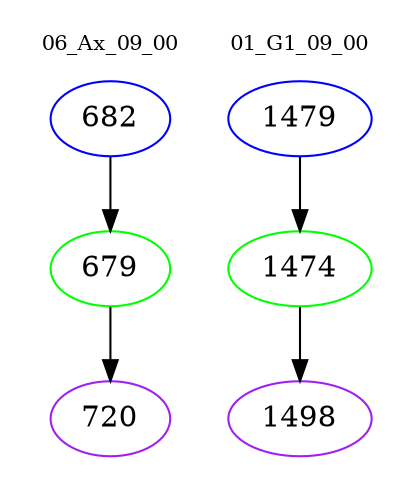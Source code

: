 digraph{
subgraph cluster_0 {
color = white
label = "06_Ax_09_00";
fontsize=10;
T0_682 [label="682", color="blue"]
T0_682 -> T0_679 [color="black"]
T0_679 [label="679", color="green"]
T0_679 -> T0_720 [color="black"]
T0_720 [label="720", color="purple"]
}
subgraph cluster_1 {
color = white
label = "01_G1_09_00";
fontsize=10;
T1_1479 [label="1479", color="blue"]
T1_1479 -> T1_1474 [color="black"]
T1_1474 [label="1474", color="green"]
T1_1474 -> T1_1498 [color="black"]
T1_1498 [label="1498", color="purple"]
}
}
